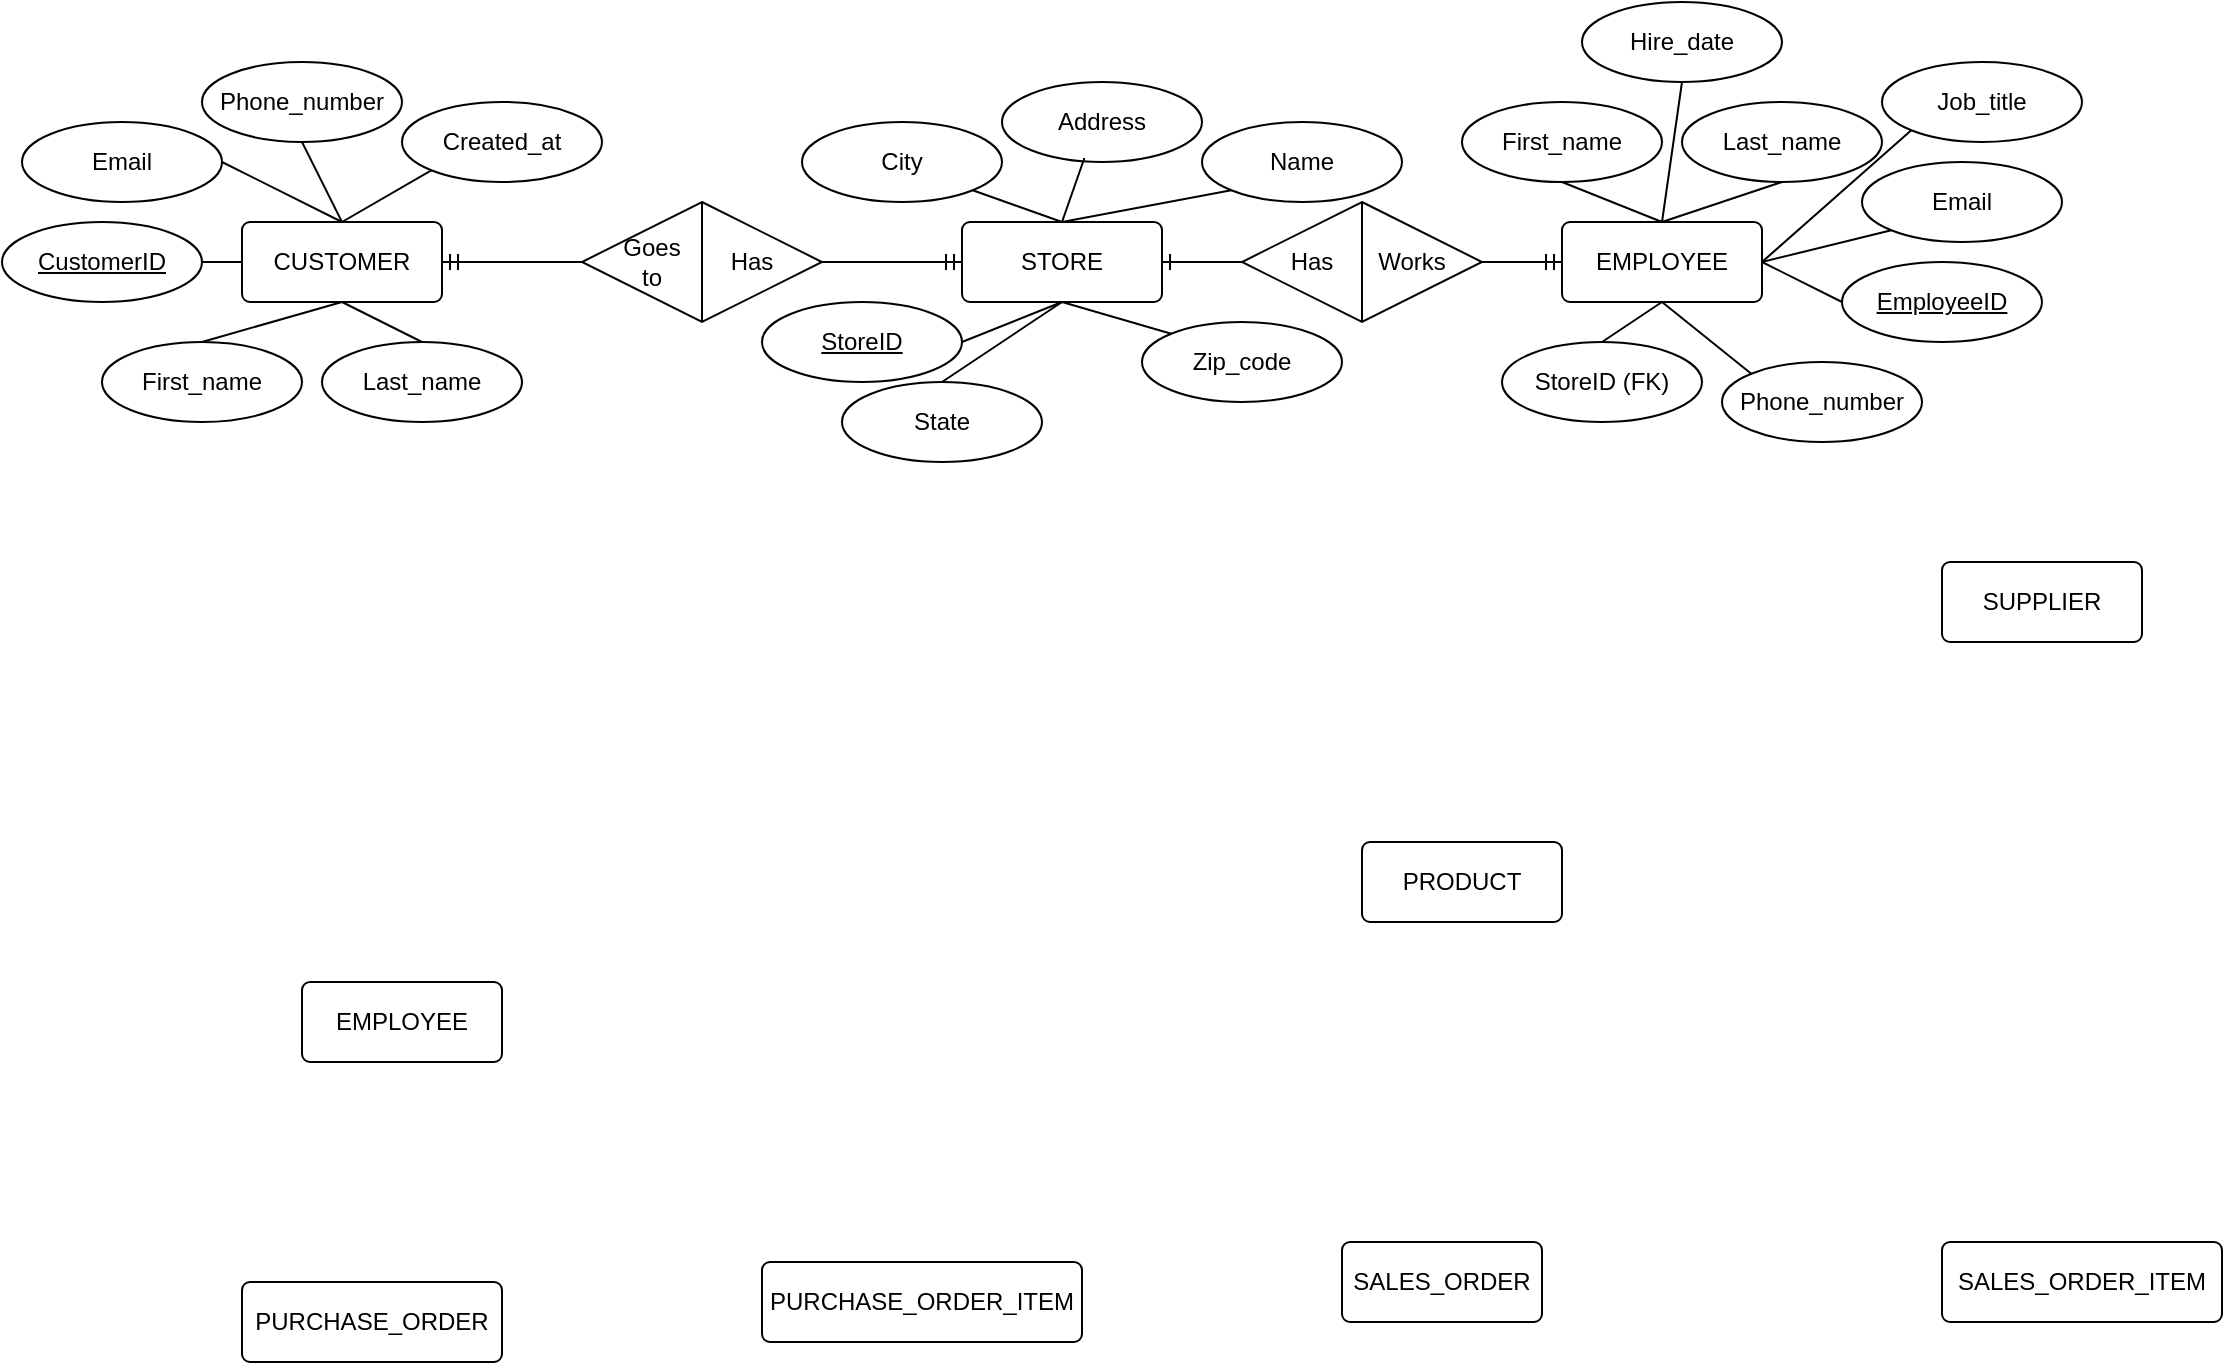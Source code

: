 <mxfile version="28.2.0">
  <diagram name="Page-1" id="xdiys5LCYjBovs5YGdtv">
    <mxGraphModel dx="1042" dy="527" grid="1" gridSize="10" guides="1" tooltips="1" connect="1" arrows="1" fold="1" page="1" pageScale="1" pageWidth="1100" pageHeight="850" math="0" shadow="0">
      <root>
        <mxCell id="0" />
        <mxCell id="1" parent="0" />
        <mxCell id="t7QXUfluACzSdM51ObEZ-1" value="CUSTOMER" style="rounded=1;arcSize=10;whiteSpace=wrap;html=1;align=center;" parent="1" vertex="1">
          <mxGeometry x="160" y="130" width="100" height="40" as="geometry" />
        </mxCell>
        <mxCell id="t7QXUfluACzSdM51ObEZ-2" value="EMPLOYEE" style="rounded=1;arcSize=10;whiteSpace=wrap;html=1;align=center;" parent="1" vertex="1">
          <mxGeometry x="190" y="510" width="100" height="40" as="geometry" />
        </mxCell>
        <mxCell id="t7QXUfluACzSdM51ObEZ-3" value="STORE" style="rounded=1;arcSize=10;whiteSpace=wrap;html=1;align=center;" parent="1" vertex="1">
          <mxGeometry x="520" y="130" width="100" height="40" as="geometry" />
        </mxCell>
        <mxCell id="t7QXUfluACzSdM51ObEZ-4" value="PRODUCT&lt;span style=&quot;color: rgba(0, 0, 0, 0); font-family: monospace; font-size: 0px; text-align: start; text-wrap-mode: nowrap;&quot;&gt;%3CmxGraphModel%3E%3Croot%3E%3CmxCell%20id%3D%220%22%2F%3E%3CmxCell%20id%3D%221%22%20parent%3D%220%22%2F%3E%3CmxCell%20id%3D%222%22%20value%3D%22STORE%22%20style%3D%22rounded%3D1%3BarcSize%3D10%3BwhiteSpace%3Dwrap%3Bhtml%3D1%3Balign%3Dcenter%3B%22%20vertex%3D%221%22%20parent%3D%221%22%3E%3CmxGeometry%20x%3D%22420%22%20y%3D%22300%22%20width%3D%22100%22%20height%3D%2240%22%20as%3D%22geometry%22%2F%3E%3C%2FmxCell%3E%3C%2Froot%3E%3C%2FmxGraphModel%3E&lt;/span&gt;" style="rounded=1;arcSize=10;whiteSpace=wrap;html=1;align=center;" parent="1" vertex="1">
          <mxGeometry x="720" y="440" width="100" height="40" as="geometry" />
        </mxCell>
        <mxCell id="t7QXUfluACzSdM51ObEZ-5" value="SUPPLIER" style="rounded=1;arcSize=10;whiteSpace=wrap;html=1;align=center;" parent="1" vertex="1">
          <mxGeometry x="1010" y="300" width="100" height="40" as="geometry" />
        </mxCell>
        <mxCell id="t7QXUfluACzSdM51ObEZ-6" value="SALES_ORDER_ITEM" style="rounded=1;arcSize=10;whiteSpace=wrap;html=1;align=center;" parent="1" vertex="1">
          <mxGeometry x="1010" y="640" width="140" height="40" as="geometry" />
        </mxCell>
        <mxCell id="t7QXUfluACzSdM51ObEZ-7" value="SALES_ORDER" style="rounded=1;arcSize=10;whiteSpace=wrap;html=1;align=center;" parent="1" vertex="1">
          <mxGeometry x="710" y="640" width="100" height="40" as="geometry" />
        </mxCell>
        <mxCell id="t7QXUfluACzSdM51ObEZ-8" value="PURCHASE_ORDER_ITEM" style="rounded=1;arcSize=10;whiteSpace=wrap;html=1;align=center;" parent="1" vertex="1">
          <mxGeometry x="420" y="650" width="160" height="40" as="geometry" />
        </mxCell>
        <mxCell id="t7QXUfluACzSdM51ObEZ-9" value="PURCHASE_ORDER" style="rounded=1;arcSize=10;whiteSpace=wrap;html=1;align=center;" parent="1" vertex="1">
          <mxGeometry x="160" y="660" width="130" height="40" as="geometry" />
        </mxCell>
        <mxCell id="t7QXUfluACzSdM51ObEZ-10" value="&lt;u&gt;CustomerID&lt;/u&gt;" style="ellipse;whiteSpace=wrap;html=1;align=center;" parent="1" vertex="1">
          <mxGeometry x="40" y="130" width="100" height="40" as="geometry" />
        </mxCell>
        <mxCell id="t7QXUfluACzSdM51ObEZ-12" value="First_name" style="ellipse;whiteSpace=wrap;html=1;align=center;" parent="1" vertex="1">
          <mxGeometry x="90" y="190" width="100" height="40" as="geometry" />
        </mxCell>
        <mxCell id="t7QXUfluACzSdM51ObEZ-13" value="Last_name" style="ellipse;whiteSpace=wrap;html=1;align=center;" parent="1" vertex="1">
          <mxGeometry x="200" y="190" width="100" height="40" as="geometry" />
        </mxCell>
        <mxCell id="t7QXUfluACzSdM51ObEZ-14" value="Email" style="ellipse;whiteSpace=wrap;html=1;align=center;" parent="1" vertex="1">
          <mxGeometry x="50" y="80" width="100" height="40" as="geometry" />
        </mxCell>
        <mxCell id="t7QXUfluACzSdM51ObEZ-15" value="Phone_number" style="ellipse;whiteSpace=wrap;html=1;align=center;" parent="1" vertex="1">
          <mxGeometry x="140" y="50" width="100" height="40" as="geometry" />
        </mxCell>
        <mxCell id="t7QXUfluACzSdM51ObEZ-16" value="Created_at" style="ellipse;whiteSpace=wrap;html=1;align=center;" parent="1" vertex="1">
          <mxGeometry x="240" y="70" width="100" height="40" as="geometry" />
        </mxCell>
        <mxCell id="t7QXUfluACzSdM51ObEZ-27" value="" style="endArrow=none;html=1;rounded=0;exitX=1;exitY=0.5;exitDx=0;exitDy=0;entryX=0.5;entryY=0;entryDx=0;entryDy=0;" parent="1" source="t7QXUfluACzSdM51ObEZ-14" target="t7QXUfluACzSdM51ObEZ-1" edge="1">
          <mxGeometry relative="1" as="geometry">
            <mxPoint x="150" y="100" as="sourcePoint" />
            <mxPoint x="310" y="100" as="targetPoint" />
          </mxGeometry>
        </mxCell>
        <mxCell id="t7QXUfluACzSdM51ObEZ-28" value="" style="endArrow=none;html=1;rounded=0;exitX=0.5;exitY=1;exitDx=0;exitDy=0;entryX=0.5;entryY=0;entryDx=0;entryDy=0;" parent="1" source="t7QXUfluACzSdM51ObEZ-15" target="t7QXUfluACzSdM51ObEZ-1" edge="1">
          <mxGeometry relative="1" as="geometry">
            <mxPoint x="190" y="120" as="sourcePoint" />
            <mxPoint x="200" y="150" as="targetPoint" />
          </mxGeometry>
        </mxCell>
        <mxCell id="t7QXUfluACzSdM51ObEZ-29" value="" style="endArrow=none;html=1;rounded=0;exitX=0;exitY=1;exitDx=0;exitDy=0;entryX=0.5;entryY=0;entryDx=0;entryDy=0;" parent="1" source="t7QXUfluACzSdM51ObEZ-16" target="t7QXUfluACzSdM51ObEZ-1" edge="1">
          <mxGeometry relative="1" as="geometry">
            <mxPoint x="240" y="130" as="sourcePoint" />
            <mxPoint x="260" y="170" as="targetPoint" />
          </mxGeometry>
        </mxCell>
        <mxCell id="t7QXUfluACzSdM51ObEZ-30" value="" style="endArrow=none;html=1;rounded=0;exitX=1;exitY=0.5;exitDx=0;exitDy=0;entryX=0;entryY=0.5;entryDx=0;entryDy=0;" parent="1" source="t7QXUfluACzSdM51ObEZ-10" target="t7QXUfluACzSdM51ObEZ-1" edge="1">
          <mxGeometry relative="1" as="geometry">
            <mxPoint x="240" y="180" as="sourcePoint" />
            <mxPoint x="260" y="220" as="targetPoint" />
          </mxGeometry>
        </mxCell>
        <mxCell id="t7QXUfluACzSdM51ObEZ-31" value="" style="endArrow=none;html=1;rounded=0;exitX=0.5;exitY=1;exitDx=0;exitDy=0;entryX=0.5;entryY=0;entryDx=0;entryDy=0;" parent="1" source="t7QXUfluACzSdM51ObEZ-1" target="t7QXUfluACzSdM51ObEZ-12" edge="1">
          <mxGeometry relative="1" as="geometry">
            <mxPoint x="170" y="200" as="sourcePoint" />
            <mxPoint x="190" y="240" as="targetPoint" />
          </mxGeometry>
        </mxCell>
        <mxCell id="t7QXUfluACzSdM51ObEZ-32" value="" style="endArrow=none;html=1;rounded=0;exitX=0.5;exitY=1;exitDx=0;exitDy=0;entryX=0.5;entryY=0;entryDx=0;entryDy=0;" parent="1" source="t7QXUfluACzSdM51ObEZ-1" target="t7QXUfluACzSdM51ObEZ-13" edge="1">
          <mxGeometry relative="1" as="geometry">
            <mxPoint x="230" y="260" as="sourcePoint" />
            <mxPoint x="250" y="300" as="targetPoint" />
          </mxGeometry>
        </mxCell>
        <mxCell id="GzeYpNZ93eNCPnIUpILG-1" value="" style="edgeStyle=entityRelationEdgeStyle;fontSize=12;html=1;endArrow=ERmandOne;rounded=0;entryX=1;entryY=0.5;entryDx=0;entryDy=0;exitX=0;exitY=0.5;exitDx=0;exitDy=0;" edge="1" parent="1" source="t7QXUfluACzSdM51ObEZ-11" target="t7QXUfluACzSdM51ObEZ-1">
          <mxGeometry width="100" height="100" relative="1" as="geometry">
            <mxPoint x="400" y="300" as="sourcePoint" />
            <mxPoint x="340" y="230" as="targetPoint" />
            <Array as="points">
              <mxPoint x="560" y="150" />
              <mxPoint x="530" y="170" />
              <mxPoint x="570" y="150" />
              <mxPoint x="550" y="160" />
              <mxPoint x="560" y="60" />
              <mxPoint x="630" y="50" />
              <mxPoint x="530" y="190" />
              <mxPoint x="550" y="150" />
              <mxPoint x="540" y="140" />
              <mxPoint x="540" y="190" />
            </Array>
          </mxGeometry>
        </mxCell>
        <mxCell id="GzeYpNZ93eNCPnIUpILG-5" value="" style="edgeStyle=entityRelationEdgeStyle;fontSize=12;html=1;endArrow=ERmandOne;endFill=0;rounded=0;entryX=0;entryY=0.5;entryDx=0;entryDy=0;exitX=1;exitY=0.5;exitDx=0;exitDy=0;" edge="1" parent="1" source="GzeYpNZ93eNCPnIUpILG-41" target="GzeYpNZ93eNCPnIUpILG-18">
          <mxGeometry width="100" height="100" relative="1" as="geometry">
            <mxPoint x="480" y="330" as="sourcePoint" />
            <mxPoint x="600" y="150" as="targetPoint" />
          </mxGeometry>
        </mxCell>
        <mxCell id="GzeYpNZ93eNCPnIUpILG-6" value="Name" style="ellipse;whiteSpace=wrap;html=1;align=center;" vertex="1" parent="1">
          <mxGeometry x="640" y="80" width="100" height="40" as="geometry" />
        </mxCell>
        <mxCell id="GzeYpNZ93eNCPnIUpILG-7" value="&lt;u&gt;StoreID&lt;/u&gt;" style="ellipse;whiteSpace=wrap;html=1;align=center;" vertex="1" parent="1">
          <mxGeometry x="420" y="170" width="100" height="40" as="geometry" />
        </mxCell>
        <mxCell id="GzeYpNZ93eNCPnIUpILG-8" value="Address" style="ellipse;whiteSpace=wrap;html=1;align=center;" vertex="1" parent="1">
          <mxGeometry x="540" y="60" width="100" height="40" as="geometry" />
        </mxCell>
        <mxCell id="GzeYpNZ93eNCPnIUpILG-9" value="City&lt;span style=&quot;color: rgba(0, 0, 0, 0); font-family: monospace; font-size: 0px; text-align: start; text-wrap-mode: nowrap;&quot;&gt;%3CmxGraphModel%3E%3Croot%3E%3CmxCell%20id%3D%220%22%2F%3E%3CmxCell%20id%3D%221%22%20parent%3D%220%22%2F%3E%3CmxCell%20id%3D%222%22%20value%3D%22Address%22%20style%3D%22ellipse%3BwhiteSpace%3Dwrap%3Bhtml%3D1%3Balign%3Dcenter%3B%22%20vertex%3D%221%22%20parent%3D%221%22%3E%3CmxGeometry%20x%3D%22540%22%20y%3D%2250%22%20width%3D%22100%22%20height%3D%2240%22%20as%3D%22geometry%22%2F%3E%3C%2FmxCell%3E%3C%2Froot%3E%3C%2FmxGraphModel%3E&lt;/span&gt;" style="ellipse;whiteSpace=wrap;html=1;align=center;" vertex="1" parent="1">
          <mxGeometry x="440" y="80" width="100" height="40" as="geometry" />
        </mxCell>
        <mxCell id="GzeYpNZ93eNCPnIUpILG-10" value="State" style="ellipse;whiteSpace=wrap;html=1;align=center;" vertex="1" parent="1">
          <mxGeometry x="460" y="210" width="100" height="40" as="geometry" />
        </mxCell>
        <mxCell id="GzeYpNZ93eNCPnIUpILG-11" value="Zip_code" style="ellipse;whiteSpace=wrap;html=1;align=center;" vertex="1" parent="1">
          <mxGeometry x="610" y="180" width="100" height="40" as="geometry" />
        </mxCell>
        <mxCell id="GzeYpNZ93eNCPnIUpILG-12" value="" style="endArrow=none;html=1;rounded=0;exitX=0.412;exitY=0.95;exitDx=0;exitDy=0;entryX=0.5;entryY=0;entryDx=0;entryDy=0;exitPerimeter=0;" edge="1" parent="1" source="GzeYpNZ93eNCPnIUpILG-8" target="t7QXUfluACzSdM51ObEZ-3">
          <mxGeometry relative="1" as="geometry">
            <mxPoint x="355" y="130" as="sourcePoint" />
            <mxPoint x="310" y="156" as="targetPoint" />
          </mxGeometry>
        </mxCell>
        <mxCell id="GzeYpNZ93eNCPnIUpILG-13" value="" style="endArrow=none;html=1;rounded=0;exitX=0;exitY=1;exitDx=0;exitDy=0;entryX=0.5;entryY=0;entryDx=0;entryDy=0;" edge="1" parent="1" source="GzeYpNZ93eNCPnIUpILG-6" target="t7QXUfluACzSdM51ObEZ-3">
          <mxGeometry relative="1" as="geometry">
            <mxPoint x="601" y="130" as="sourcePoint" />
            <mxPoint x="590" y="162" as="targetPoint" />
          </mxGeometry>
        </mxCell>
        <mxCell id="GzeYpNZ93eNCPnIUpILG-14" value="" style="endArrow=none;html=1;rounded=0;exitX=1;exitY=1;exitDx=0;exitDy=0;entryX=0.5;entryY=0;entryDx=0;entryDy=0;" edge="1" parent="1" source="GzeYpNZ93eNCPnIUpILG-9" target="t7QXUfluACzSdM51ObEZ-3">
          <mxGeometry relative="1" as="geometry">
            <mxPoint x="810" y="160" as="sourcePoint" />
            <mxPoint x="690" y="170" as="targetPoint" />
          </mxGeometry>
        </mxCell>
        <mxCell id="GzeYpNZ93eNCPnIUpILG-15" value="" style="endArrow=none;html=1;rounded=0;exitX=1;exitY=0.5;exitDx=0;exitDy=0;entryX=0.5;entryY=1;entryDx=0;entryDy=0;" edge="1" parent="1" source="GzeYpNZ93eNCPnIUpILG-7" target="t7QXUfluACzSdM51ObEZ-3">
          <mxGeometry relative="1" as="geometry">
            <mxPoint x="960" y="270" as="sourcePoint" />
            <mxPoint x="840" y="280" as="targetPoint" />
          </mxGeometry>
        </mxCell>
        <mxCell id="GzeYpNZ93eNCPnIUpILG-16" value="" style="endArrow=none;html=1;rounded=0;exitX=0;exitY=0;exitDx=0;exitDy=0;entryX=0.5;entryY=1;entryDx=0;entryDy=0;" edge="1" parent="1" source="GzeYpNZ93eNCPnIUpILG-11" target="t7QXUfluACzSdM51ObEZ-3">
          <mxGeometry relative="1" as="geometry">
            <mxPoint x="800" y="220" as="sourcePoint" />
            <mxPoint x="680" y="230" as="targetPoint" />
          </mxGeometry>
        </mxCell>
        <mxCell id="GzeYpNZ93eNCPnIUpILG-17" value="" style="endArrow=none;html=1;rounded=0;exitX=0.5;exitY=1;exitDx=0;exitDy=0;entryX=0.5;entryY=0;entryDx=0;entryDy=0;" edge="1" parent="1" source="t7QXUfluACzSdM51ObEZ-3" target="GzeYpNZ93eNCPnIUpILG-10">
          <mxGeometry relative="1" as="geometry">
            <mxPoint x="680" y="240" as="sourcePoint" />
            <mxPoint x="560" y="250" as="targetPoint" />
          </mxGeometry>
        </mxCell>
        <mxCell id="GzeYpNZ93eNCPnIUpILG-18" value="EMPLOYEE" style="rounded=1;arcSize=10;whiteSpace=wrap;html=1;align=center;" vertex="1" parent="1">
          <mxGeometry x="820" y="130" width="100" height="40" as="geometry" />
        </mxCell>
        <mxCell id="GzeYpNZ93eNCPnIUpILG-19" value="&lt;u&gt;EmployeeID&lt;/u&gt;" style="ellipse;whiteSpace=wrap;html=1;align=center;" vertex="1" parent="1">
          <mxGeometry x="960" y="150" width="100" height="40" as="geometry" />
        </mxCell>
        <mxCell id="GzeYpNZ93eNCPnIUpILG-20" value="First_name" style="ellipse;whiteSpace=wrap;html=1;align=center;" vertex="1" parent="1">
          <mxGeometry x="770" y="70" width="100" height="40" as="geometry" />
        </mxCell>
        <mxCell id="GzeYpNZ93eNCPnIUpILG-21" value="Last_name" style="ellipse;whiteSpace=wrap;html=1;align=center;" vertex="1" parent="1">
          <mxGeometry x="880" y="70" width="100" height="40" as="geometry" />
        </mxCell>
        <mxCell id="GzeYpNZ93eNCPnIUpILG-22" value="Email" style="ellipse;whiteSpace=wrap;html=1;align=center;" vertex="1" parent="1">
          <mxGeometry x="970" y="100" width="100" height="40" as="geometry" />
        </mxCell>
        <mxCell id="GzeYpNZ93eNCPnIUpILG-23" value="Phone_number" style="ellipse;whiteSpace=wrap;html=1;align=center;" vertex="1" parent="1">
          <mxGeometry x="900" y="200" width="100" height="40" as="geometry" />
        </mxCell>
        <mxCell id="GzeYpNZ93eNCPnIUpILG-24" value="StoreID (FK)" style="ellipse;whiteSpace=wrap;html=1;align=center;" vertex="1" parent="1">
          <mxGeometry x="790" y="190" width="100" height="40" as="geometry" />
        </mxCell>
        <mxCell id="GzeYpNZ93eNCPnIUpILG-25" value="Hire_date" style="ellipse;whiteSpace=wrap;html=1;align=center;" vertex="1" parent="1">
          <mxGeometry x="830" y="20" width="100" height="40" as="geometry" />
        </mxCell>
        <mxCell id="GzeYpNZ93eNCPnIUpILG-26" value="Job_title" style="ellipse;whiteSpace=wrap;html=1;align=center;" vertex="1" parent="1">
          <mxGeometry x="980" y="50" width="100" height="40" as="geometry" />
        </mxCell>
        <mxCell id="GzeYpNZ93eNCPnIUpILG-27" value="" style="endArrow=none;html=1;rounded=0;exitX=0.5;exitY=1;exitDx=0;exitDy=0;entryX=0.5;entryY=0;entryDx=0;entryDy=0;" edge="1" parent="1" source="GzeYpNZ93eNCPnIUpILG-20" target="GzeYpNZ93eNCPnIUpILG-18">
          <mxGeometry relative="1" as="geometry">
            <mxPoint x="695" y="120" as="sourcePoint" />
            <mxPoint x="610" y="136" as="targetPoint" />
          </mxGeometry>
        </mxCell>
        <mxCell id="GzeYpNZ93eNCPnIUpILG-28" value="" style="endArrow=none;html=1;rounded=0;exitX=0.5;exitY=1;exitDx=0;exitDy=0;entryX=0.5;entryY=0;entryDx=0;entryDy=0;" edge="1" parent="1" source="GzeYpNZ93eNCPnIUpILG-25" target="GzeYpNZ93eNCPnIUpILG-18">
          <mxGeometry relative="1" as="geometry">
            <mxPoint x="910" y="160" as="sourcePoint" />
            <mxPoint x="960" y="180" as="targetPoint" />
          </mxGeometry>
        </mxCell>
        <mxCell id="GzeYpNZ93eNCPnIUpILG-29" value="" style="endArrow=none;html=1;rounded=0;exitX=0.5;exitY=1;exitDx=0;exitDy=0;" edge="1" parent="1" source="GzeYpNZ93eNCPnIUpILG-21">
          <mxGeometry relative="1" as="geometry">
            <mxPoint x="930" y="120" as="sourcePoint" />
            <mxPoint x="870" y="130" as="targetPoint" />
          </mxGeometry>
        </mxCell>
        <mxCell id="GzeYpNZ93eNCPnIUpILG-30" value="" style="endArrow=none;html=1;rounded=0;exitX=0;exitY=1;exitDx=0;exitDy=0;entryX=1;entryY=0.5;entryDx=0;entryDy=0;" edge="1" parent="1" source="GzeYpNZ93eNCPnIUpILG-26" target="GzeYpNZ93eNCPnIUpILG-18">
          <mxGeometry relative="1" as="geometry">
            <mxPoint x="1030" y="100" as="sourcePoint" />
            <mxPoint x="1080" y="120" as="targetPoint" />
          </mxGeometry>
        </mxCell>
        <mxCell id="GzeYpNZ93eNCPnIUpILG-31" value="" style="endArrow=none;html=1;rounded=0;exitX=1;exitY=0.5;exitDx=0;exitDy=0;entryX=0;entryY=1;entryDx=0;entryDy=0;" edge="1" parent="1" source="GzeYpNZ93eNCPnIUpILG-18" target="GzeYpNZ93eNCPnIUpILG-22">
          <mxGeometry relative="1" as="geometry">
            <mxPoint x="1000" y="230" as="sourcePoint" />
            <mxPoint x="1050" y="250" as="targetPoint" />
          </mxGeometry>
        </mxCell>
        <mxCell id="GzeYpNZ93eNCPnIUpILG-32" value="" style="endArrow=none;html=1;rounded=0;exitX=1;exitY=0.5;exitDx=0;exitDy=0;entryX=0;entryY=0.5;entryDx=0;entryDy=0;" edge="1" parent="1" source="GzeYpNZ93eNCPnIUpILG-18" target="GzeYpNZ93eNCPnIUpILG-19">
          <mxGeometry relative="1" as="geometry">
            <mxPoint x="1000" y="220" as="sourcePoint" />
            <mxPoint x="1050" y="240" as="targetPoint" />
          </mxGeometry>
        </mxCell>
        <mxCell id="GzeYpNZ93eNCPnIUpILG-33" value="" style="endArrow=none;html=1;rounded=0;exitX=0.5;exitY=1;exitDx=0;exitDy=0;entryX=0;entryY=0;entryDx=0;entryDy=0;" edge="1" parent="1" source="GzeYpNZ93eNCPnIUpILG-18" target="GzeYpNZ93eNCPnIUpILG-23">
          <mxGeometry relative="1" as="geometry">
            <mxPoint x="1020" y="260" as="sourcePoint" />
            <mxPoint x="1070" y="280" as="targetPoint" />
          </mxGeometry>
        </mxCell>
        <mxCell id="GzeYpNZ93eNCPnIUpILG-34" value="" style="endArrow=none;html=1;rounded=0;exitX=0.5;exitY=1;exitDx=0;exitDy=0;entryX=0.5;entryY=0;entryDx=0;entryDy=0;" edge="1" parent="1" source="GzeYpNZ93eNCPnIUpILG-18" target="GzeYpNZ93eNCPnIUpILG-24">
          <mxGeometry relative="1" as="geometry">
            <mxPoint x="950" y="270" as="sourcePoint" />
            <mxPoint x="1000" y="290" as="targetPoint" />
          </mxGeometry>
        </mxCell>
        <mxCell id="GzeYpNZ93eNCPnIUpILG-39" value="" style="group" vertex="1" connectable="0" parent="1">
          <mxGeometry x="330" y="120" width="120" height="60" as="geometry" />
        </mxCell>
        <mxCell id="t7QXUfluACzSdM51ObEZ-11" value="" style="shape=rhombus;perimeter=rhombusPerimeter;whiteSpace=wrap;html=1;align=center;" parent="GzeYpNZ93eNCPnIUpILG-39" vertex="1">
          <mxGeometry width="120" height="60" as="geometry" />
        </mxCell>
        <mxCell id="GzeYpNZ93eNCPnIUpILG-3" value="Has" style="rounded=0;whiteSpace=wrap;html=1;fillColor=none;strokeColor=none;" vertex="1" parent="GzeYpNZ93eNCPnIUpILG-39">
          <mxGeometry x="70" y="20" width="30" height="20" as="geometry" />
        </mxCell>
        <mxCell id="GzeYpNZ93eNCPnIUpILG-4" value="Goes to" style="rounded=0;whiteSpace=wrap;html=1;fillColor=none;strokeColor=none;" vertex="1" parent="GzeYpNZ93eNCPnIUpILG-39">
          <mxGeometry x="20" y="20" width="30" height="20" as="geometry" />
        </mxCell>
        <mxCell id="GzeYpNZ93eNCPnIUpILG-2" value="" style="endArrow=none;html=1;rounded=0;exitX=0.5;exitY=0;exitDx=0;exitDy=0;entryX=0.5;entryY=1;entryDx=0;entryDy=0;" edge="1" parent="GzeYpNZ93eNCPnIUpILG-39" source="t7QXUfluACzSdM51ObEZ-11" target="t7QXUfluACzSdM51ObEZ-11">
          <mxGeometry relative="1" as="geometry">
            <mxPoint x="120" y="160" as="sourcePoint" />
            <mxPoint x="280" y="160" as="targetPoint" />
          </mxGeometry>
        </mxCell>
        <mxCell id="GzeYpNZ93eNCPnIUpILG-40" value="" style="group" vertex="1" connectable="0" parent="1">
          <mxGeometry x="660" y="120" width="120" height="60" as="geometry" />
        </mxCell>
        <mxCell id="GzeYpNZ93eNCPnIUpILG-41" value="" style="shape=rhombus;perimeter=rhombusPerimeter;whiteSpace=wrap;html=1;align=center;" vertex="1" parent="GzeYpNZ93eNCPnIUpILG-40">
          <mxGeometry width="120" height="60" as="geometry" />
        </mxCell>
        <mxCell id="GzeYpNZ93eNCPnIUpILG-42" value="Works" style="rounded=0;whiteSpace=wrap;html=1;fillColor=none;strokeColor=none;" vertex="1" parent="GzeYpNZ93eNCPnIUpILG-40">
          <mxGeometry x="70" y="20" width="30" height="20" as="geometry" />
        </mxCell>
        <mxCell id="GzeYpNZ93eNCPnIUpILG-43" value="Has" style="rounded=0;whiteSpace=wrap;html=1;fillColor=none;strokeColor=none;" vertex="1" parent="GzeYpNZ93eNCPnIUpILG-40">
          <mxGeometry x="20" y="20" width="30" height="20" as="geometry" />
        </mxCell>
        <mxCell id="GzeYpNZ93eNCPnIUpILG-44" value="" style="endArrow=none;html=1;rounded=0;exitX=0.5;exitY=0;exitDx=0;exitDy=0;entryX=0.5;entryY=1;entryDx=0;entryDy=0;" edge="1" parent="GzeYpNZ93eNCPnIUpILG-40" source="GzeYpNZ93eNCPnIUpILG-41" target="GzeYpNZ93eNCPnIUpILG-41">
          <mxGeometry relative="1" as="geometry">
            <mxPoint x="120" y="160" as="sourcePoint" />
            <mxPoint x="280" y="160" as="targetPoint" />
          </mxGeometry>
        </mxCell>
        <mxCell id="GzeYpNZ93eNCPnIUpILG-46" value="" style="edgeStyle=entityRelationEdgeStyle;fontSize=12;html=1;endArrow=ERmandOne;endFill=0;rounded=0;entryX=0;entryY=0.5;entryDx=0;entryDy=0;exitX=1;exitY=0.5;exitDx=0;exitDy=0;" edge="1" parent="1" source="t7QXUfluACzSdM51ObEZ-11" target="t7QXUfluACzSdM51ObEZ-3">
          <mxGeometry width="100" height="100" relative="1" as="geometry">
            <mxPoint x="820" y="230" as="sourcePoint" />
            <mxPoint x="860" y="230" as="targetPoint" />
          </mxGeometry>
        </mxCell>
        <mxCell id="GzeYpNZ93eNCPnIUpILG-47" value="" style="edgeStyle=entityRelationEdgeStyle;fontSize=12;html=1;endArrow=ERone;rounded=0;entryX=1;entryY=0.5;entryDx=0;entryDy=0;exitX=0;exitY=0.5;exitDx=0;exitDy=0;endFill=0;" edge="1" parent="1" source="GzeYpNZ93eNCPnIUpILG-41" target="t7QXUfluACzSdM51ObEZ-3">
          <mxGeometry width="100" height="100" relative="1" as="geometry">
            <mxPoint x="400" y="270" as="sourcePoint" />
            <mxPoint x="330" y="270" as="targetPoint" />
            <Array as="points">
              <mxPoint x="630" y="270" />
              <mxPoint x="600" y="290" />
              <mxPoint x="640" y="270" />
              <mxPoint x="620" y="280" />
              <mxPoint x="630" y="180" />
              <mxPoint x="700" y="170" />
              <mxPoint x="600" y="310" />
              <mxPoint x="620" y="270" />
              <mxPoint x="610" y="260" />
              <mxPoint x="610" y="310" />
            </Array>
          </mxGeometry>
        </mxCell>
      </root>
    </mxGraphModel>
  </diagram>
</mxfile>

